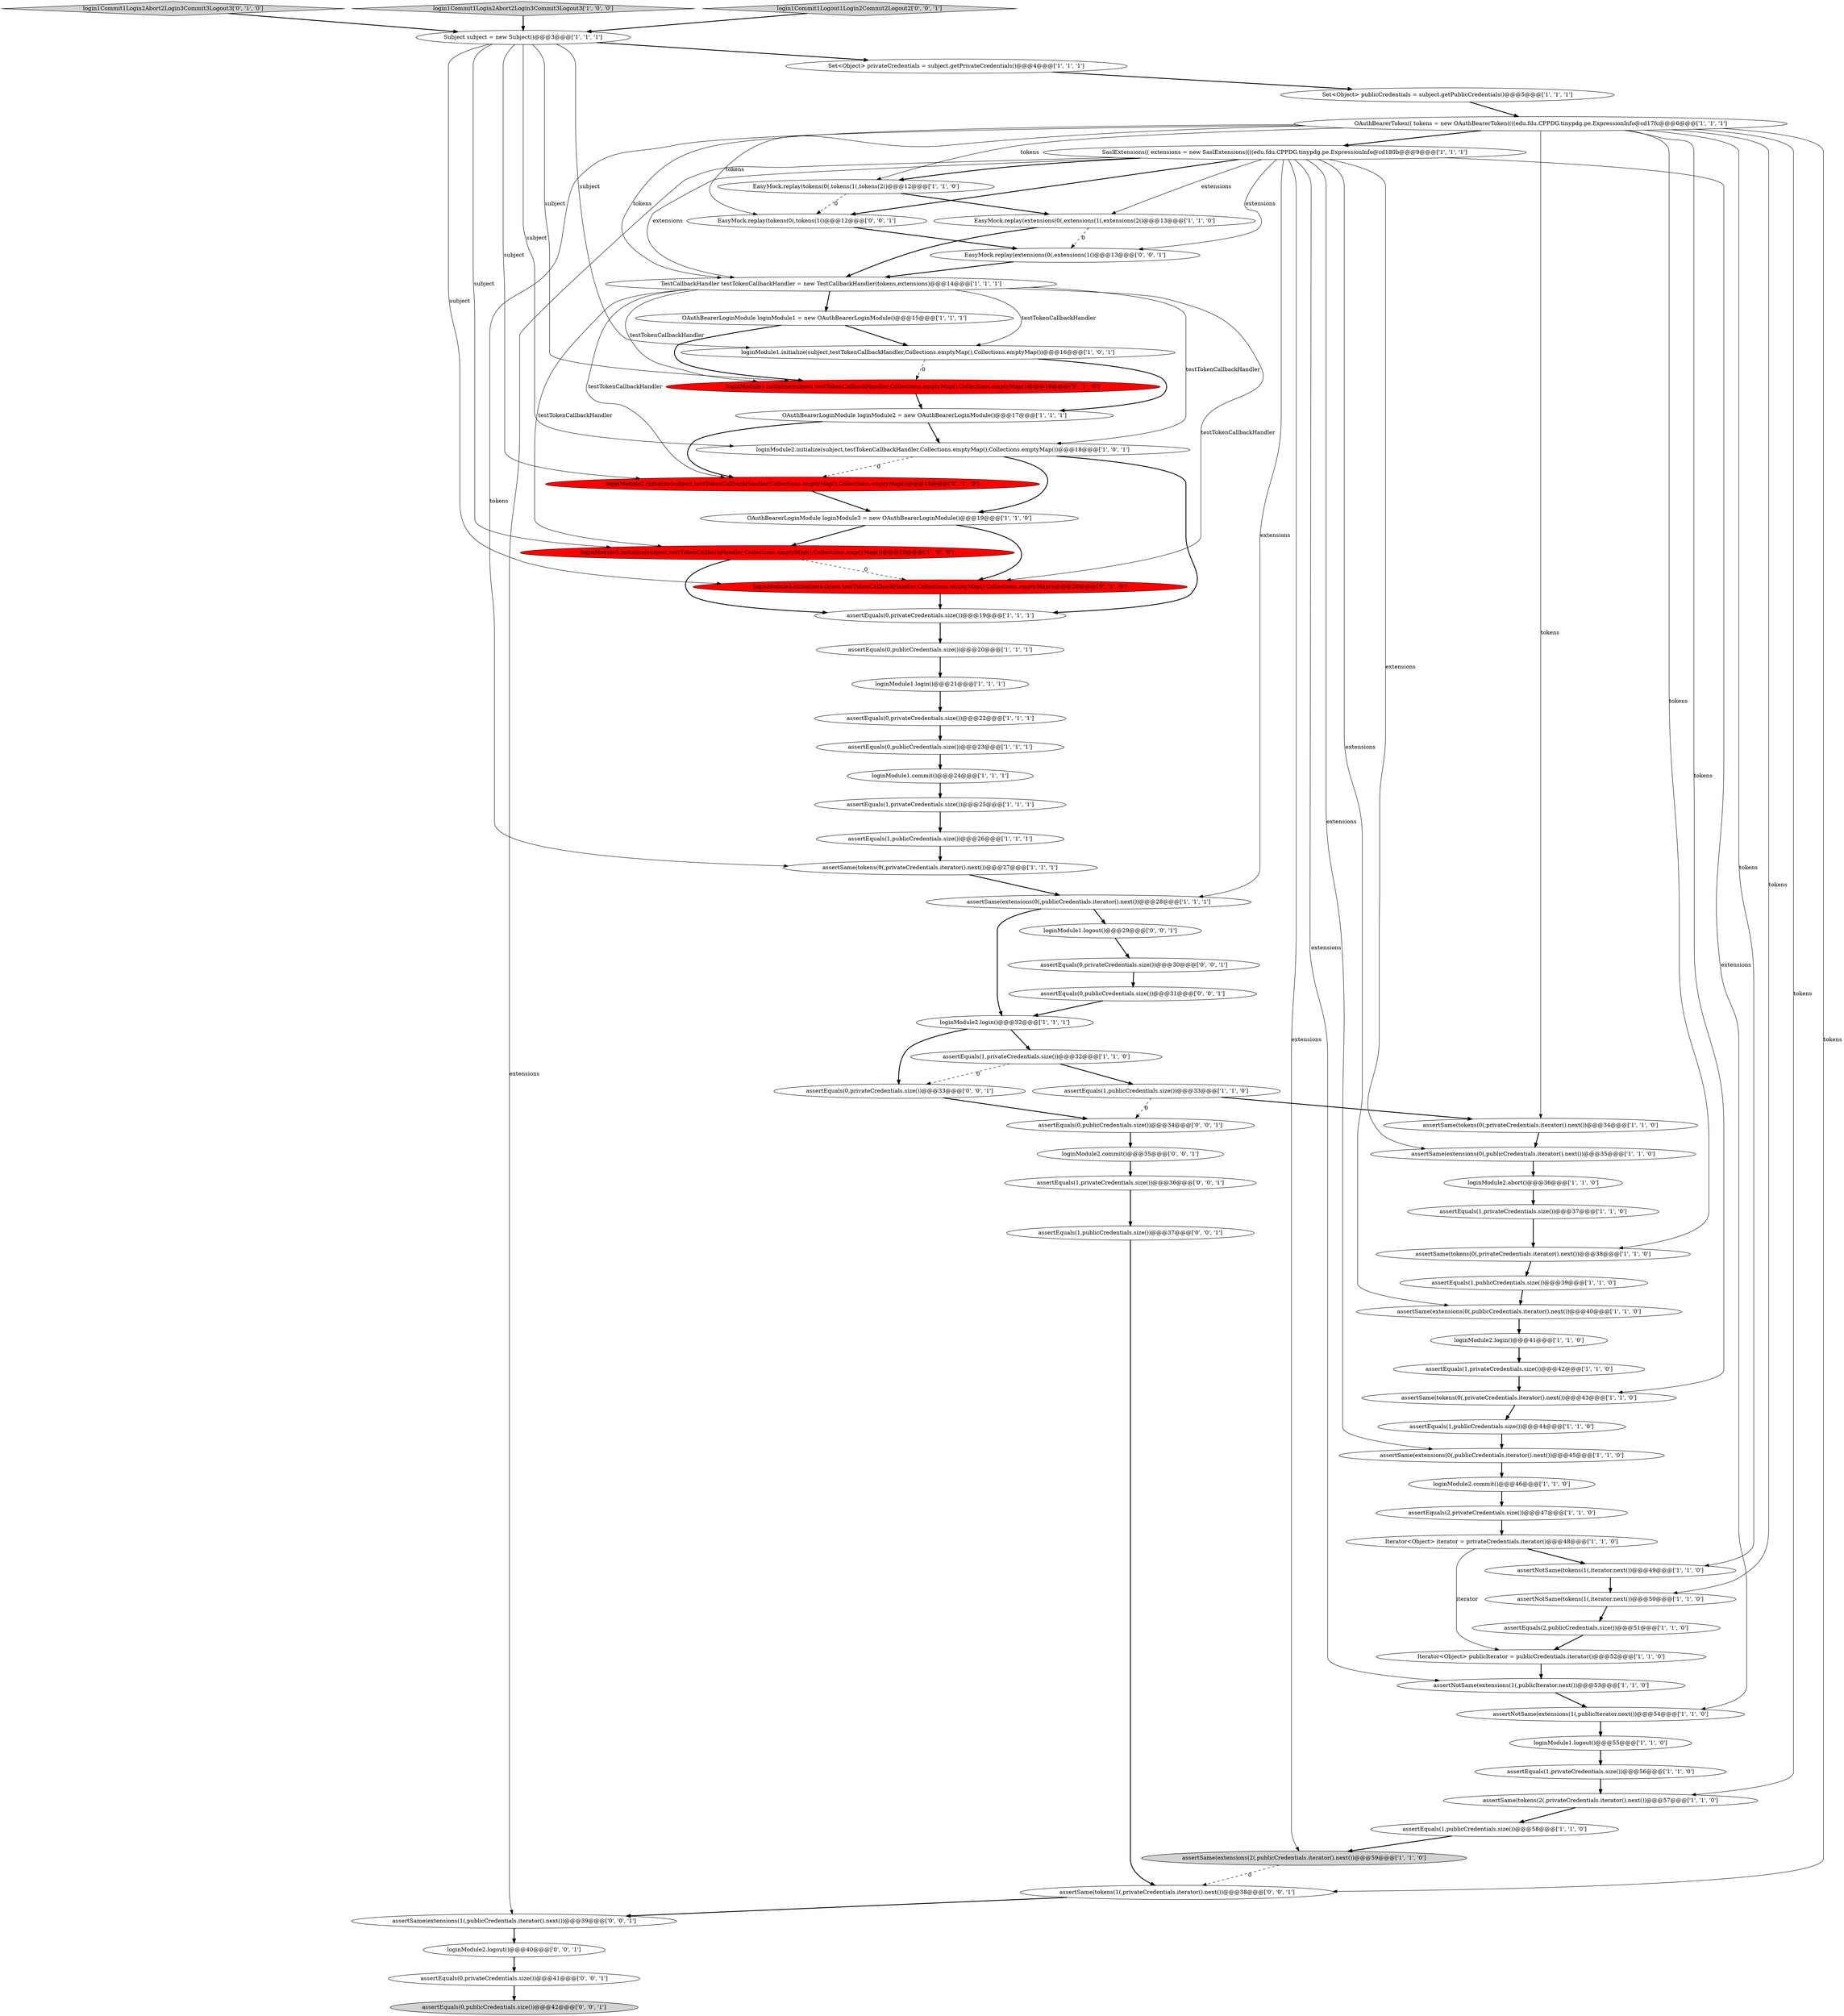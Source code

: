 digraph {
17 [style = filled, label = "assertSame(extensions(0(,publicCredentials.iterator().next())@@@28@@@['1', '1', '1']", fillcolor = white, shape = ellipse image = "AAA0AAABBB1BBB"];
71 [style = filled, label = "assertEquals(0,privateCredentials.size())@@@33@@@['0', '0', '1']", fillcolor = white, shape = ellipse image = "AAA0AAABBB3BBB"];
21 [style = filled, label = "OAuthBearerLoginModule loginModule3 = new OAuthBearerLoginModule()@@@19@@@['1', '1', '0']", fillcolor = white, shape = ellipse image = "AAA0AAABBB1BBB"];
40 [style = filled, label = "assertNotSame(extensions(1(,publicIterator.next())@@@54@@@['1', '1', '0']", fillcolor = white, shape = ellipse image = "AAA0AAABBB1BBB"];
67 [style = filled, label = "assertEquals(0,publicCredentials.size())@@@31@@@['0', '0', '1']", fillcolor = white, shape = ellipse image = "AAA0AAABBB3BBB"];
32 [style = filled, label = "Iterator<Object> publicIterator = publicCredentials.iterator()@@@52@@@['1', '1', '0']", fillcolor = white, shape = ellipse image = "AAA0AAABBB1BBB"];
6 [style = filled, label = "Set<Object> publicCredentials = subject.getPublicCredentials()@@@5@@@['1', '1', '1']", fillcolor = white, shape = ellipse image = "AAA0AAABBB1BBB"];
4 [style = filled, label = "loginModule1.logout()@@@55@@@['1', '1', '0']", fillcolor = white, shape = ellipse image = "AAA0AAABBB1BBB"];
51 [style = filled, label = "loginModule2.initialize(subject,testTokenCallbackHandler,Collections.emptyMap(),Collections.emptyMap())@@@18@@@['1', '0', '1']", fillcolor = white, shape = ellipse image = "AAA0AAABBB1BBB"];
65 [style = filled, label = "loginModule2.commit()@@@35@@@['0', '0', '1']", fillcolor = white, shape = ellipse image = "AAA0AAABBB3BBB"];
73 [style = filled, label = "assertEquals(1,privateCredentials.size())@@@36@@@['0', '0', '1']", fillcolor = white, shape = ellipse image = "AAA0AAABBB3BBB"];
16 [style = filled, label = "loginModule2.abort()@@@36@@@['1', '1', '0']", fillcolor = white, shape = ellipse image = "AAA0AAABBB1BBB"];
54 [style = filled, label = "login1Commit1Login2Abort2Login3Commit3Logout3['0', '1', '0']", fillcolor = lightgray, shape = diamond image = "AAA0AAABBB2BBB"];
1 [style = filled, label = "assertSame(tokens(0(,privateCredentials.iterator().next())@@@34@@@['1', '1', '0']", fillcolor = white, shape = ellipse image = "AAA0AAABBB1BBB"];
20 [style = filled, label = "assertSame(extensions(0(,publicCredentials.iterator().next())@@@35@@@['1', '1', '0']", fillcolor = white, shape = ellipse image = "AAA0AAABBB1BBB"];
48 [style = filled, label = "assertEquals(1,publicCredentials.size())@@@39@@@['1', '1', '0']", fillcolor = white, shape = ellipse image = "AAA0AAABBB1BBB"];
61 [style = filled, label = "assertSame(tokens(1(,privateCredentials.iterator().next())@@@38@@@['0', '0', '1']", fillcolor = white, shape = ellipse image = "AAA0AAABBB3BBB"];
11 [style = filled, label = "assertEquals(1,publicCredentials.size())@@@33@@@['1', '1', '0']", fillcolor = white, shape = ellipse image = "AAA0AAABBB1BBB"];
31 [style = filled, label = "loginModule2.login()@@@41@@@['1', '1', '0']", fillcolor = white, shape = ellipse image = "AAA0AAABBB1BBB"];
10 [style = filled, label = "assertEquals(1,publicCredentials.size())@@@26@@@['1', '1', '1']", fillcolor = white, shape = ellipse image = "AAA0AAABBB1BBB"];
50 [style = filled, label = "assertEquals(1,privateCredentials.size())@@@56@@@['1', '1', '0']", fillcolor = white, shape = ellipse image = "AAA0AAABBB1BBB"];
0 [style = filled, label = "assertEquals(1,privateCredentials.size())@@@25@@@['1', '1', '1']", fillcolor = white, shape = ellipse image = "AAA0AAABBB1BBB"];
9 [style = filled, label = "assertSame(tokens(0(,privateCredentials.iterator().next())@@@43@@@['1', '1', '0']", fillcolor = white, shape = ellipse image = "AAA0AAABBB1BBB"];
49 [style = filled, label = "EasyMock.replay(extensions(0(,extensions(1(,extensions(2()@@@13@@@['1', '1', '0']", fillcolor = white, shape = ellipse image = "AAA0AAABBB1BBB"];
70 [style = filled, label = "assertEquals(0,privateCredentials.size())@@@30@@@['0', '0', '1']", fillcolor = white, shape = ellipse image = "AAA0AAABBB3BBB"];
14 [style = filled, label = "SaslExtensions(( extensions = new SaslExtensions((((edu.fdu.CPPDG.tinypdg.pe.ExpressionInfo@cd180b@@@9@@@['1', '1', '1']", fillcolor = white, shape = ellipse image = "AAA0AAABBB1BBB"];
22 [style = filled, label = "assertEquals(0,privateCredentials.size())@@@19@@@['1', '1', '1']", fillcolor = white, shape = ellipse image = "AAA0AAABBB1BBB"];
34 [style = filled, label = "assertEquals(1,privateCredentials.size())@@@42@@@['1', '1', '0']", fillcolor = white, shape = ellipse image = "AAA0AAABBB1BBB"];
37 [style = filled, label = "assertEquals(0,publicCredentials.size())@@@23@@@['1', '1', '1']", fillcolor = white, shape = ellipse image = "AAA0AAABBB1BBB"];
68 [style = filled, label = "loginModule2.logout()@@@40@@@['0', '0', '1']", fillcolor = white, shape = ellipse image = "AAA0AAABBB3BBB"];
24 [style = filled, label = "assertSame(extensions(0(,publicCredentials.iterator().next())@@@40@@@['1', '1', '0']", fillcolor = white, shape = ellipse image = "AAA0AAABBB1BBB"];
2 [style = filled, label = "Iterator<Object> iterator = privateCredentials.iterator()@@@48@@@['1', '1', '0']", fillcolor = white, shape = ellipse image = "AAA0AAABBB1BBB"];
35 [style = filled, label = "assertEquals(0,privateCredentials.size())@@@22@@@['1', '1', '1']", fillcolor = white, shape = ellipse image = "AAA0AAABBB1BBB"];
29 [style = filled, label = "assertSame(tokens(2(,privateCredentials.iterator().next())@@@57@@@['1', '1', '0']", fillcolor = white, shape = ellipse image = "AAA0AAABBB1BBB"];
33 [style = filled, label = "assertEquals(0,publicCredentials.size())@@@20@@@['1', '1', '1']", fillcolor = white, shape = ellipse image = "AAA0AAABBB1BBB"];
19 [style = filled, label = "OAuthBearerToken(( tokens = new OAuthBearerToken((((edu.fdu.CPPDG.tinypdg.pe.ExpressionInfo@cd17fc@@@6@@@['1', '1', '1']", fillcolor = white, shape = ellipse image = "AAA0AAABBB1BBB"];
64 [style = filled, label = "EasyMock.replay(tokens(0(,tokens(1()@@@12@@@['0', '0', '1']", fillcolor = white, shape = ellipse image = "AAA0AAABBB3BBB"];
30 [style = filled, label = "loginModule3.initialize(subject,testTokenCallbackHandler,Collections.emptyMap(),Collections.emptyMap())@@@20@@@['1', '0', '0']", fillcolor = red, shape = ellipse image = "AAA1AAABBB1BBB"];
7 [style = filled, label = "assertEquals(2,publicCredentials.size())@@@51@@@['1', '1', '0']", fillcolor = white, shape = ellipse image = "AAA0AAABBB1BBB"];
28 [style = filled, label = "loginModule1.initialize(subject,testTokenCallbackHandler,Collections.emptyMap(),Collections.emptyMap())@@@16@@@['1', '0', '1']", fillcolor = white, shape = ellipse image = "AAA0AAABBB1BBB"];
52 [style = filled, label = "assertNotSame(extensions(1(,publicIterator.next())@@@53@@@['1', '1', '0']", fillcolor = white, shape = ellipse image = "AAA0AAABBB1BBB"];
45 [style = filled, label = "loginModule1.login()@@@21@@@['1', '1', '1']", fillcolor = white, shape = ellipse image = "AAA0AAABBB1BBB"];
66 [style = filled, label = "assertSame(extensions(1(,publicCredentials.iterator().next())@@@39@@@['0', '0', '1']", fillcolor = white, shape = ellipse image = "AAA0AAABBB3BBB"];
25 [style = filled, label = "Set<Object> privateCredentials = subject.getPrivateCredentials()@@@4@@@['1', '1', '1']", fillcolor = white, shape = ellipse image = "AAA0AAABBB1BBB"];
56 [style = filled, label = "loginModule2.initialize(subject,testTokenCallbackHandler,Collections.emptyMap(),Collections.emptyMap())@@@18@@@['0', '1', '0']", fillcolor = red, shape = ellipse image = "AAA1AAABBB2BBB"];
59 [style = filled, label = "assertEquals(0,privateCredentials.size())@@@41@@@['0', '0', '1']", fillcolor = white, shape = ellipse image = "AAA0AAABBB3BBB"];
47 [style = filled, label = "loginModule2.login()@@@32@@@['1', '1', '1']", fillcolor = white, shape = ellipse image = "AAA0AAABBB1BBB"];
23 [style = filled, label = "EasyMock.replay(tokens(0(,tokens(1(,tokens(2()@@@12@@@['1', '1', '0']", fillcolor = white, shape = ellipse image = "AAA0AAABBB1BBB"];
8 [style = filled, label = "Subject subject = new Subject()@@@3@@@['1', '1', '1']", fillcolor = white, shape = ellipse image = "AAA0AAABBB1BBB"];
69 [style = filled, label = "assertEquals(0,publicCredentials.size())@@@42@@@['0', '0', '1']", fillcolor = lightgray, shape = ellipse image = "AAA0AAABBB3BBB"];
13 [style = filled, label = "OAuthBearerLoginModule loginModule2 = new OAuthBearerLoginModule()@@@17@@@['1', '1', '1']", fillcolor = white, shape = ellipse image = "AAA0AAABBB1BBB"];
39 [style = filled, label = "assertNotSame(tokens(1(,iterator.next())@@@50@@@['1', '1', '0']", fillcolor = white, shape = ellipse image = "AAA0AAABBB1BBB"];
53 [style = filled, label = "assertEquals(2,privateCredentials.size())@@@47@@@['1', '1', '0']", fillcolor = white, shape = ellipse image = "AAA0AAABBB1BBB"];
43 [style = filled, label = "assertEquals(1,privateCredentials.size())@@@37@@@['1', '1', '0']", fillcolor = white, shape = ellipse image = "AAA0AAABBB1BBB"];
58 [style = filled, label = "assertEquals(0,publicCredentials.size())@@@34@@@['0', '0', '1']", fillcolor = white, shape = ellipse image = "AAA0AAABBB3BBB"];
60 [style = filled, label = "EasyMock.replay(extensions(0(,extensions(1()@@@13@@@['0', '0', '1']", fillcolor = white, shape = ellipse image = "AAA0AAABBB3BBB"];
27 [style = filled, label = "assertSame(extensions(2(,publicCredentials.iterator().next())@@@59@@@['1', '1', '0']", fillcolor = lightgray, shape = ellipse image = "AAA0AAABBB1BBB"];
44 [style = filled, label = "assertEquals(1,publicCredentials.size())@@@58@@@['1', '1', '0']", fillcolor = white, shape = ellipse image = "AAA0AAABBB1BBB"];
38 [style = filled, label = "assertEquals(1,privateCredentials.size())@@@32@@@['1', '1', '0']", fillcolor = white, shape = ellipse image = "AAA0AAABBB1BBB"];
5 [style = filled, label = "loginModule2.commit()@@@46@@@['1', '1', '0']", fillcolor = white, shape = ellipse image = "AAA0AAABBB1BBB"];
46 [style = filled, label = "assertNotSame(tokens(1(,iterator.next())@@@49@@@['1', '1', '0']", fillcolor = white, shape = ellipse image = "AAA0AAABBB1BBB"];
72 [style = filled, label = "assertEquals(1,publicCredentials.size())@@@37@@@['0', '0', '1']", fillcolor = white, shape = ellipse image = "AAA0AAABBB3BBB"];
55 [style = filled, label = "loginModule1.initialize(subject,testTokenCallbackHandler,Collections.emptyMap(),Collections.emptyMap())@@@16@@@['0', '1', '0']", fillcolor = red, shape = ellipse image = "AAA1AAABBB2BBB"];
15 [style = filled, label = "assertSame(tokens(0(,privateCredentials.iterator().next())@@@38@@@['1', '1', '0']", fillcolor = white, shape = ellipse image = "AAA0AAABBB1BBB"];
3 [style = filled, label = "login1Commit1Login2Abort2Login3Commit3Logout3['1', '0', '0']", fillcolor = lightgray, shape = diamond image = "AAA0AAABBB1BBB"];
36 [style = filled, label = "assertSame(extensions(0(,publicCredentials.iterator().next())@@@45@@@['1', '1', '0']", fillcolor = white, shape = ellipse image = "AAA0AAABBB1BBB"];
41 [style = filled, label = "assertSame(tokens(0(,privateCredentials.iterator().next())@@@27@@@['1', '1', '1']", fillcolor = white, shape = ellipse image = "AAA0AAABBB1BBB"];
42 [style = filled, label = "assertEquals(1,publicCredentials.size())@@@44@@@['1', '1', '0']", fillcolor = white, shape = ellipse image = "AAA0AAABBB1BBB"];
62 [style = filled, label = "login1Commit1Logout1Login2Commit2Logout2['0', '0', '1']", fillcolor = lightgray, shape = diamond image = "AAA0AAABBB3BBB"];
63 [style = filled, label = "loginModule1.logout()@@@29@@@['0', '0', '1']", fillcolor = white, shape = ellipse image = "AAA0AAABBB3BBB"];
57 [style = filled, label = "loginModule3.initialize(subject,testTokenCallbackHandler,Collections.emptyMap(),Collections.emptyMap())@@@20@@@['0', '1', '0']", fillcolor = red, shape = ellipse image = "AAA1AAABBB2BBB"];
18 [style = filled, label = "loginModule1.commit()@@@24@@@['1', '1', '1']", fillcolor = white, shape = ellipse image = "AAA0AAABBB1BBB"];
26 [style = filled, label = "OAuthBearerLoginModule loginModule1 = new OAuthBearerLoginModule()@@@15@@@['1', '1', '1']", fillcolor = white, shape = ellipse image = "AAA0AAABBB1BBB"];
12 [style = filled, label = "TestCallbackHandler testTokenCallbackHandler = new TestCallbackHandler(tokens,extensions)@@@14@@@['1', '1', '1']", fillcolor = white, shape = ellipse image = "AAA0AAABBB1BBB"];
40->4 [style = bold, label=""];
7->32 [style = bold, label=""];
70->67 [style = bold, label=""];
61->66 [style = bold, label=""];
34->9 [style = bold, label=""];
8->57 [style = solid, label="subject"];
19->23 [style = solid, label="tokens"];
32->52 [style = bold, label=""];
12->51 [style = solid, label="testTokenCallbackHandler"];
1->20 [style = bold, label=""];
2->32 [style = solid, label="iterator"];
14->17 [style = solid, label="extensions"];
55->13 [style = bold, label=""];
21->30 [style = bold, label=""];
14->64 [style = bold, label=""];
25->6 [style = bold, label=""];
10->41 [style = bold, label=""];
14->24 [style = solid, label="extensions"];
8->56 [style = solid, label="subject"];
13->51 [style = bold, label=""];
17->63 [style = bold, label=""];
71->58 [style = bold, label=""];
20->16 [style = bold, label=""];
35->37 [style = bold, label=""];
16->43 [style = bold, label=""];
67->47 [style = bold, label=""];
29->44 [style = bold, label=""];
33->45 [style = bold, label=""];
12->56 [style = solid, label="testTokenCallbackHandler"];
26->28 [style = bold, label=""];
45->35 [style = bold, label=""];
64->60 [style = bold, label=""];
8->51 [style = solid, label="subject"];
48->24 [style = bold, label=""];
18->0 [style = bold, label=""];
19->9 [style = solid, label="tokens"];
12->57 [style = solid, label="testTokenCallbackHandler"];
23->49 [style = bold, label=""];
50->29 [style = bold, label=""];
49->12 [style = bold, label=""];
22->33 [style = bold, label=""];
65->73 [style = bold, label=""];
38->11 [style = bold, label=""];
14->49 [style = solid, label="extensions"];
51->21 [style = bold, label=""];
27->61 [style = dashed, label="0"];
38->71 [style = dashed, label="0"];
46->39 [style = bold, label=""];
49->60 [style = dashed, label="0"];
19->29 [style = solid, label="tokens"];
14->27 [style = solid, label="extensions"];
39->7 [style = bold, label=""];
11->58 [style = dashed, label="0"];
72->61 [style = bold, label=""];
56->21 [style = bold, label=""];
8->55 [style = solid, label="subject"];
5->53 [style = bold, label=""];
12->30 [style = solid, label="testTokenCallbackHandler"];
19->15 [style = solid, label="tokens"];
14->60 [style = solid, label="extensions"];
28->55 [style = dashed, label="0"];
19->39 [style = solid, label="tokens"];
60->12 [style = bold, label=""];
19->46 [style = solid, label="tokens"];
9->42 [style = bold, label=""];
21->57 [style = bold, label=""];
12->28 [style = solid, label="testTokenCallbackHandler"];
63->70 [style = bold, label=""];
12->55 [style = solid, label="testTokenCallbackHandler"];
51->56 [style = dashed, label="0"];
30->57 [style = dashed, label="0"];
31->34 [style = bold, label=""];
19->12 [style = solid, label="tokens"];
26->55 [style = bold, label=""];
54->8 [style = bold, label=""];
19->14 [style = bold, label=""];
14->23 [style = bold, label=""];
24->31 [style = bold, label=""];
52->40 [style = bold, label=""];
3->8 [style = bold, label=""];
73->72 [style = bold, label=""];
15->48 [style = bold, label=""];
36->5 [style = bold, label=""];
59->69 [style = bold, label=""];
14->20 [style = solid, label="extensions"];
4->50 [style = bold, label=""];
58->65 [style = bold, label=""];
62->8 [style = bold, label=""];
2->46 [style = bold, label=""];
19->64 [style = solid, label="tokens"];
30->22 [style = bold, label=""];
11->1 [style = bold, label=""];
17->47 [style = bold, label=""];
66->68 [style = bold, label=""];
14->66 [style = solid, label="extensions"];
28->13 [style = bold, label=""];
6->19 [style = bold, label=""];
12->26 [style = bold, label=""];
42->36 [style = bold, label=""];
14->12 [style = solid, label="extensions"];
47->38 [style = bold, label=""];
19->61 [style = solid, label="tokens"];
8->28 [style = solid, label="subject"];
53->2 [style = bold, label=""];
47->71 [style = bold, label=""];
14->36 [style = solid, label="extensions"];
41->17 [style = bold, label=""];
0->10 [style = bold, label=""];
13->56 [style = bold, label=""];
43->15 [style = bold, label=""];
8->30 [style = solid, label="subject"];
51->22 [style = bold, label=""];
19->1 [style = solid, label="tokens"];
68->59 [style = bold, label=""];
37->18 [style = bold, label=""];
57->22 [style = bold, label=""];
44->27 [style = bold, label=""];
14->52 [style = solid, label="extensions"];
8->25 [style = bold, label=""];
14->40 [style = solid, label="extensions"];
23->64 [style = dashed, label="0"];
19->41 [style = solid, label="tokens"];
}
